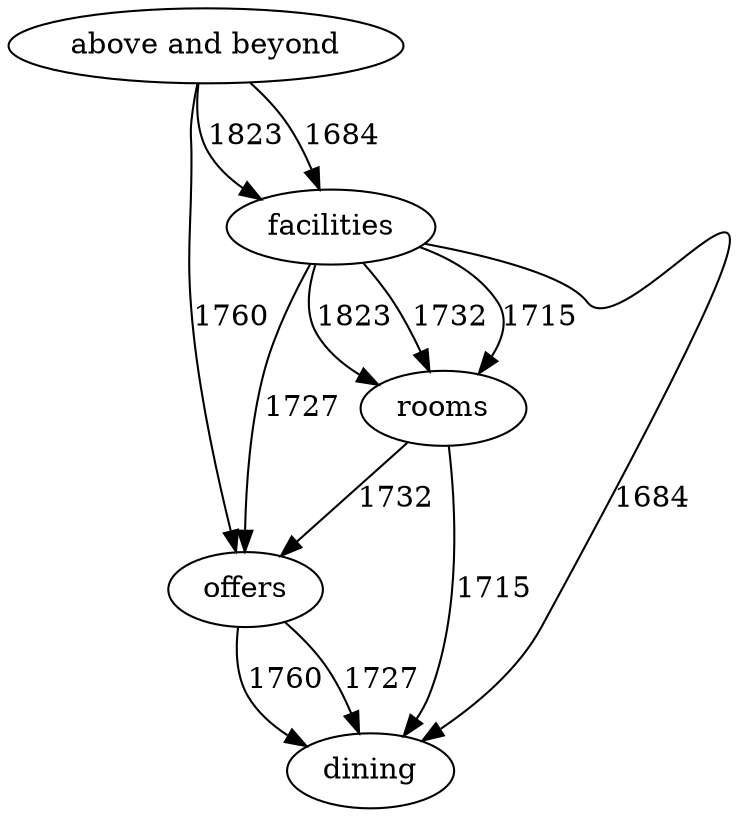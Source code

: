 digraph "" {
layout="dot";
dining;
"above and beyond";
offers;
rooms;
facilities;
"above and beyond" -> facilities  [key=0, label=1823, weight=1823];
"above and beyond" -> facilities  [key=1, label=1684, weight=1684];
"above and beyond" -> offers  [key=0, label=1760, weight=1760];
offers -> dining  [key=0, label=1760, weight=1760];
offers -> dining  [key=1, label=1727, weight=1727];
rooms -> dining  [key=0, label=1715, weight=1715];
rooms -> offers  [key=0, label=1732, weight=1732];
facilities -> dining  [key=0, label=1684, weight=1684];
facilities -> offers  [key=0, label=1727, weight=1727];
facilities -> rooms  [key=0, label=1823, weight=1823];
facilities -> rooms  [key=1, label=1732, weight=1732];
facilities -> rooms  [key=2, label=1715, weight=1715];
}